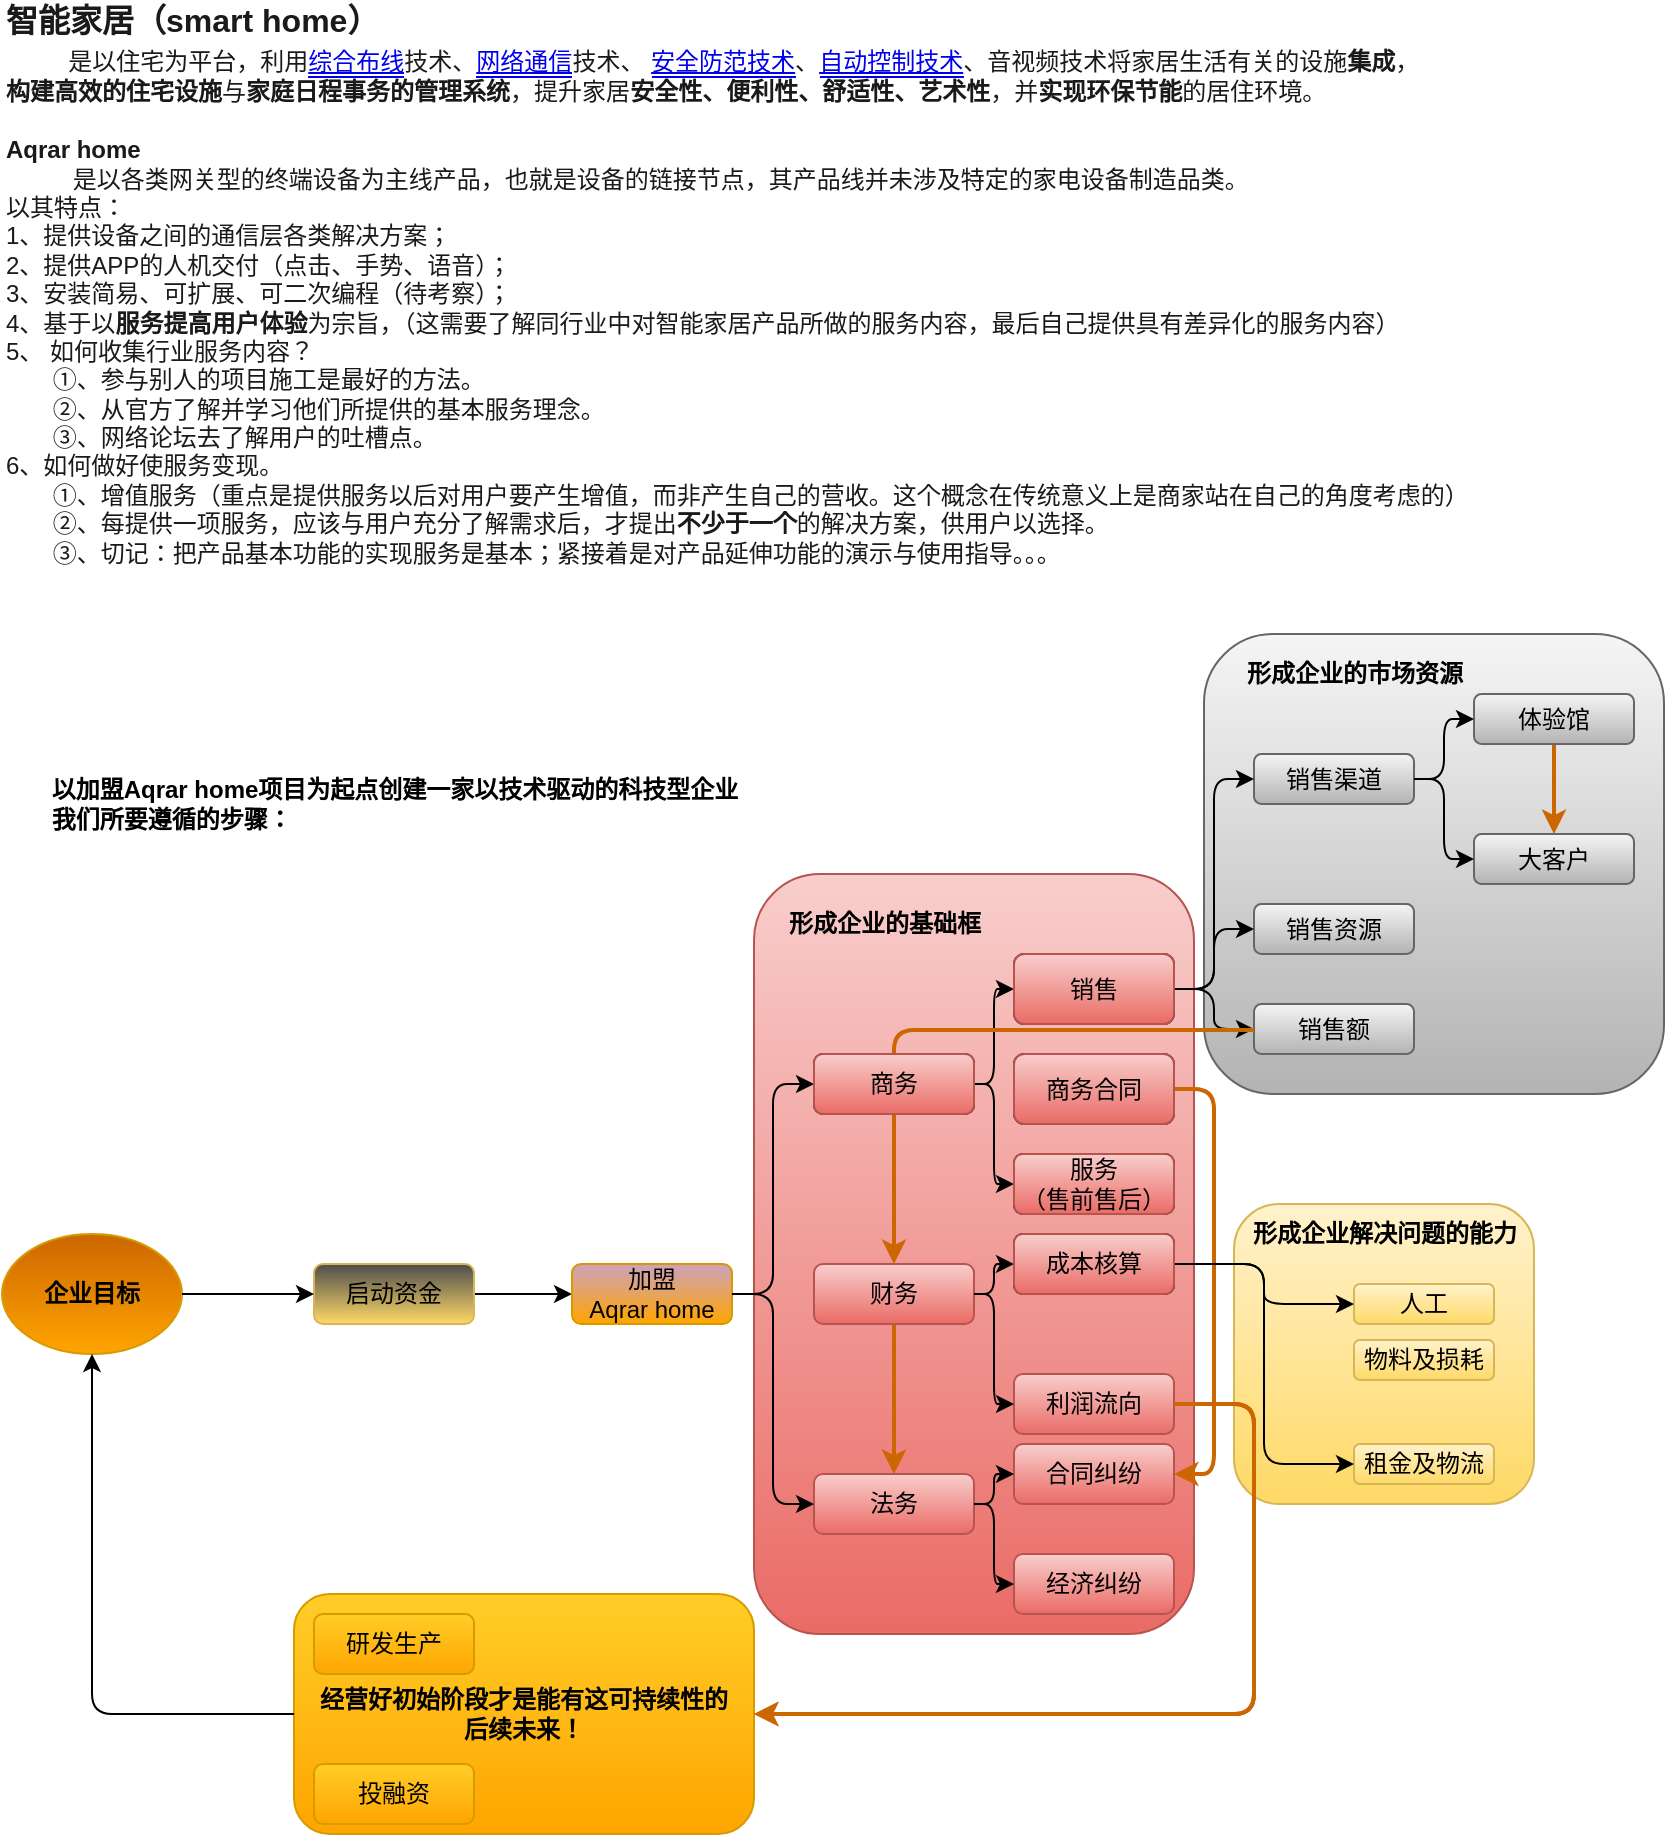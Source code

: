 <mxfile version="13.6.5" type="github">
  <diagram id="rdjZZJb6fHmTa3Si16gc" name="第 1 页">
    <mxGraphModel dx="1422" dy="1941" grid="1" gridSize="10" guides="1" tooltips="1" connect="1" arrows="1" fold="1" page="1" pageScale="1" pageWidth="827" pageHeight="1169" math="0" shadow="0">
      <root>
        <mxCell id="0" />
        <mxCell id="1" parent="0" />
        <mxCell id="ntKcnVGJofI-TD8WBHXp-88" value="" style="rounded=1;whiteSpace=wrap;html=1;fillColor=#fff2cc;gradientColor=#ffd966;strokeColor=#d6b656;" vertex="1" parent="1">
          <mxGeometry x="670" y="535" width="150" height="150" as="geometry" />
        </mxCell>
        <mxCell id="ntKcnVGJofI-TD8WBHXp-78" value="" style="rounded=1;whiteSpace=wrap;html=1;gradientColor=#ea6b66;fillColor=#f8cecc;strokeColor=#b85450;" vertex="1" parent="1">
          <mxGeometry x="430" y="370" width="220" height="380" as="geometry" />
        </mxCell>
        <mxCell id="ntKcnVGJofI-TD8WBHXp-76" value="" style="rounded=1;whiteSpace=wrap;html=1;gradientColor=#b3b3b3;fillColor=#f5f5f5;strokeColor=#666666;" vertex="1" parent="1">
          <mxGeometry x="655" y="250" width="230" height="230" as="geometry" />
        </mxCell>
        <mxCell id="ntKcnVGJofI-TD8WBHXp-68" value="&lt;b&gt;经营好初始阶段才是能有这可持续性的&lt;br&gt;后续未来！&lt;/b&gt;" style="rounded=1;whiteSpace=wrap;html=1;gradientColor=#ffa500;fillColor=#ffcd28;strokeColor=#d79b00;" vertex="1" parent="1">
          <mxGeometry x="200" y="730" width="230" height="120" as="geometry" />
        </mxCell>
        <mxCell id="UjHAD5HHXeY4PYX_dFjO-1" value="&lt;span style=&quot;color: rgb(26 , 26 , 26) ; font-family: , &amp;#34;blinkmacsystemfont&amp;#34; , &amp;#34;helvetica neue&amp;#34; , &amp;#34;pingfang sc&amp;#34; , &amp;#34;microsoft yahei&amp;#34; , &amp;#34;source han sans sc&amp;#34; , &amp;#34;noto sans cjk sc&amp;#34; , &amp;#34;wenquanyi micro hei&amp;#34; , sans-serif ; font-size: medium ; background-color: rgb(255 , 255 , 255)&quot;&gt;&lt;b&gt;智能家居（smart home）&lt;/b&gt;&lt;br&gt;&amp;nbsp; &amp;nbsp; &amp;nbsp; &amp;nbsp;&lt;/span&gt;&lt;font style=&quot;font-size: 12px&quot;&gt;&lt;span style=&quot;color: rgb(26 , 26 , 26) ; background-color: rgb(255 , 255 , 255)&quot;&gt;是以住宅为平台，利用&lt;/span&gt;&lt;a href=&quot;https://link.zhihu.com/?target=https%3A//baike.baidu.com/item/%25E7%25BB%25BC%25E5%2590%2588%25E5%25B8%2583%25E7%25BA%25BF&quot; class=&quot; wrap external&quot; target=&quot;_blank&quot; style=&quot;cursor: pointer ; border-bottom: 1px solid ; background-color: rgb(255 , 255 , 255)&quot;&gt;综合布线&lt;/a&gt;&lt;span style=&quot;color: rgb(26 , 26 , 26) ; background-color: rgb(255 , 255 , 255)&quot;&gt;技术、&lt;/span&gt;&lt;a href=&quot;https://link.zhihu.com/?target=https%3A//baike.baidu.com/item/%25E7%25BD%2591%25E7%25BB%259C%25E9%2580%259A%25E4%25BF%25A1/9636548&quot; class=&quot; wrap external&quot; target=&quot;_blank&quot; style=&quot;cursor: pointer ; border-bottom: 1px solid ; background-color: rgb(255 , 255 , 255)&quot;&gt;网络通信&lt;/a&gt;&lt;span style=&quot;color: rgb(26 , 26 , 26) ; background-color: rgb(255 , 255 , 255)&quot;&gt;技术、&amp;nbsp;&lt;/span&gt;&lt;a href=&quot;https://link.zhihu.com/?target=https%3A//baike.baidu.com/item/%25E5%25AE%2589%25E5%2585%25A8%25E9%2598%25B2%25E8%258C%2583%25E6%258A%2580%25E6%259C%25AF/11054648&quot; class=&quot; wrap external&quot; target=&quot;_blank&quot; style=&quot;cursor: pointer ; border-bottom: 1px solid ; background-color: rgb(255 , 255 , 255)&quot;&gt;安全防范技术&lt;/a&gt;&lt;span style=&quot;color: rgb(26 , 26 , 26) ; background-color: rgb(255 , 255 , 255)&quot;&gt;、&lt;/span&gt;&lt;a href=&quot;https://link.zhihu.com/?target=https%3A//baike.baidu.com/item/%25E8%2587%25AA%25E5%258A%25A8%25E6%258E%25A7%25E5%2588%25B6%25E6%258A%2580%25E6%259C%25AF/3288199&quot; class=&quot; wrap external&quot; target=&quot;_blank&quot; style=&quot;cursor: pointer ; border-bottom: 1px solid ; background-color: rgb(255 , 255 , 255)&quot;&gt;自动控制技术&lt;/a&gt;&lt;span style=&quot;color: rgb(26 , 26 , 26) ; background-color: rgb(255 , 255 , 255)&quot;&gt;、音视频技术将家居生活有关的设施&lt;b&gt;集成&lt;/b&gt;，&lt;br&gt;&lt;b&gt;构建高效的住宅设施&lt;/b&gt;与&lt;b&gt;家庭日程事务的管理系统&lt;/b&gt;，提升家居&lt;b&gt;安全性、便利性、舒适性、艺术性&lt;/b&gt;，并&lt;b&gt;实现环保节能&lt;/b&gt;的居住环境。&lt;br&gt;&lt;br&gt;&lt;b&gt;Aqrar&amp;nbsp;home&lt;/b&gt;&lt;br&gt;&amp;nbsp; &amp;nbsp; &amp;nbsp; &amp;nbsp; &amp;nbsp; 是以各类网关型的终端设备为主线产品，也就是设备的链接节点，其产品线并未涉及特定的家电设备制造品类。&lt;br&gt;以其特点：&lt;br&gt;1、提供设备之间的通信层各类解决方案；&lt;br&gt;2、提供APP的人机交付（点击、手势、语音）；&lt;br&gt;3、安装简易、可扩展、可二次编程（待考察）；&lt;br&gt;4、基于以&lt;b&gt;服务提高用户体验&lt;/b&gt;为宗旨，（&lt;/span&gt;&lt;span style=&quot;color: rgb(26 , 26 , 26) ; background-color: rgb(255 , 255 , 255)&quot;&gt;这需要了解同行业中对智能家居产品所做的服务内容，最后自己提供具有差异化的服务内容&lt;/span&gt;&lt;span style=&quot;color: rgb(26 , 26 , 26) ; background-color: rgb(255 , 255 , 255)&quot;&gt;）&lt;br&gt;5、 如何收集行业服务内容？&lt;br&gt;&amp;nbsp; &amp;nbsp; &amp;nbsp; &amp;nbsp;①、参与别人的项目施工是最好的方法。&lt;br&gt;&amp;nbsp; &amp;nbsp; &amp;nbsp; &amp;nbsp;②、从官方了解并学习他们所提供的基本服务理念。&lt;br&gt;&amp;nbsp; &amp;nbsp; &amp;nbsp; &amp;nbsp;③、网络论坛去了解用户的吐槽点。&lt;br&gt;6、如何做好使服务变现。&lt;br&gt;&amp;nbsp; &amp;nbsp; &amp;nbsp; &amp;nbsp;①、增值服务（重点是提供服务以后对用户要产生增值，而非产生自己的营收。这个概念在传统意义上是商家站在自己的角度考虑的）&lt;br&gt;&amp;nbsp; &amp;nbsp; &amp;nbsp; &amp;nbsp;②、每提供一项服务，应该与用户充分了解需求后，才提出&lt;b&gt;不少于一个&lt;/b&gt;的解决方案，供用户以选择。&lt;br&gt;&amp;nbsp; &amp;nbsp; &amp;nbsp; &amp;nbsp;③、切记：把产品基本功能的实现服务是基本；紧接着是对产品延伸功能的演示与使用指导。。。&lt;br&gt;&lt;/span&gt;&lt;/font&gt;" style="text;html=1;align=left;verticalAlign=middle;resizable=0;points=[];autosize=1;" parent="1" vertex="1">
          <mxGeometry x="54" y="-60" width="750" height="270" as="geometry" />
        </mxCell>
        <mxCell id="ntKcnVGJofI-TD8WBHXp-1" value="&lt;b&gt;以加盟Aqrar&amp;nbsp;home项目为起点创建一家以技术驱动的科技型企业&lt;br&gt;&lt;div style=&quot;text-align: left&quot;&gt;&lt;b&gt;我们所要遵循的步骤：&lt;/b&gt;&lt;/div&gt;&lt;/b&gt;" style="text;html=1;align=center;verticalAlign=middle;resizable=0;points=[];autosize=1;" vertex="1" parent="1">
          <mxGeometry x="70" y="320" width="360" height="30" as="geometry" />
        </mxCell>
        <mxCell id="ntKcnVGJofI-TD8WBHXp-4" value="&lt;b&gt;企业目标&lt;/b&gt;" style="ellipse;whiteSpace=wrap;html=1;gradientColor=#ffa500;strokeColor=#d79b00;fillColor=#CC6600;" vertex="1" parent="1">
          <mxGeometry x="54" y="550" width="90" height="60" as="geometry" />
        </mxCell>
        <mxCell id="ntKcnVGJofI-TD8WBHXp-7" value="" style="edgeStyle=orthogonalEdgeStyle;rounded=0;orthogonalLoop=1;jettySize=auto;html=1;" edge="1" parent="1" source="ntKcnVGJofI-TD8WBHXp-5" target="ntKcnVGJofI-TD8WBHXp-6">
          <mxGeometry relative="1" as="geometry" />
        </mxCell>
        <mxCell id="ntKcnVGJofI-TD8WBHXp-5" value="启动资金" style="rounded=1;whiteSpace=wrap;html=1;gradientColor=#ffd966;strokeColor=#d6b656;fillColor=#4D4D4D;" vertex="1" parent="1">
          <mxGeometry x="210" y="565" width="80" height="30" as="geometry" />
        </mxCell>
        <mxCell id="ntKcnVGJofI-TD8WBHXp-6" value="加盟Aqrar&amp;nbsp;home" style="rounded=1;whiteSpace=wrap;html=1;gradientColor=#ffa500;strokeColor=#d79b00;fillColor=#CDA2BE;" vertex="1" parent="1">
          <mxGeometry x="339" y="565" width="80" height="30" as="geometry" />
        </mxCell>
        <mxCell id="ntKcnVGJofI-TD8WBHXp-8" value="商务" style="rounded=1;whiteSpace=wrap;html=1;" vertex="1" parent="1">
          <mxGeometry x="460" y="460" width="80" height="30" as="geometry" />
        </mxCell>
        <mxCell id="ntKcnVGJofI-TD8WBHXp-48" value="" style="edgeStyle=orthogonalEdgeStyle;rounded=0;orthogonalLoop=1;jettySize=auto;html=1;strokeWidth=2;strokeColor=#CC6600;" edge="1" parent="1" source="ntKcnVGJofI-TD8WBHXp-9" target="ntKcnVGJofI-TD8WBHXp-10">
          <mxGeometry relative="1" as="geometry" />
        </mxCell>
        <mxCell id="ntKcnVGJofI-TD8WBHXp-9" value="财务" style="rounded=1;whiteSpace=wrap;html=1;gradientColor=#ea6b66;fillColor=#f8cecc;strokeColor=#b85450;" vertex="1" parent="1">
          <mxGeometry x="460" y="565" width="80" height="30" as="geometry" />
        </mxCell>
        <mxCell id="ntKcnVGJofI-TD8WBHXp-10" value="法务" style="rounded=1;whiteSpace=wrap;html=1;gradientColor=#ea6b66;fillColor=#f8cecc;strokeColor=#b85450;" vertex="1" parent="1">
          <mxGeometry x="460" y="670" width="80" height="30" as="geometry" />
        </mxCell>
        <mxCell id="ntKcnVGJofI-TD8WBHXp-22" value="" style="edgeStyle=orthogonalEdgeStyle;rounded=0;orthogonalLoop=1;jettySize=auto;html=1;strokeWidth=2;strokeColor=#CC6600;" edge="1" parent="1" source="ntKcnVGJofI-TD8WBHXp-11" target="ntKcnVGJofI-TD8WBHXp-21">
          <mxGeometry relative="1" as="geometry" />
        </mxCell>
        <mxCell id="ntKcnVGJofI-TD8WBHXp-11" value="体验馆" style="rounded=1;whiteSpace=wrap;html=1;gradientColor=#b3b3b3;fillColor=#f5f5f5;strokeColor=#666666;" vertex="1" parent="1">
          <mxGeometry x="790" y="280" width="80" height="25" as="geometry" />
        </mxCell>
        <mxCell id="ntKcnVGJofI-TD8WBHXp-13" value="销售" style="rounded=1;whiteSpace=wrap;html=1;" vertex="1" parent="1">
          <mxGeometry x="560" y="410" width="80" height="35" as="geometry" />
        </mxCell>
        <mxCell id="ntKcnVGJofI-TD8WBHXp-14" value="销售渠道" style="rounded=1;whiteSpace=wrap;html=1;gradientColor=#b3b3b3;fillColor=#f5f5f5;strokeColor=#666666;" vertex="1" parent="1">
          <mxGeometry x="680" y="310" width="80" height="25" as="geometry" />
        </mxCell>
        <mxCell id="ntKcnVGJofI-TD8WBHXp-15" value="商务合同" style="rounded=1;whiteSpace=wrap;html=1;" vertex="1" parent="1">
          <mxGeometry x="560" y="460" width="80" height="35" as="geometry" />
        </mxCell>
        <mxCell id="ntKcnVGJofI-TD8WBHXp-16" value="" style="edgeStyle=elbowEdgeStyle;elbow=horizontal;endArrow=classic;html=1;exitX=1;exitY=0.5;exitDx=0;exitDy=0;entryX=1;entryY=0.5;entryDx=0;entryDy=0;strokeWidth=2;strokeColor=#CC6600;" edge="1" parent="1" source="ntKcnVGJofI-TD8WBHXp-15" target="ntKcnVGJofI-TD8WBHXp-49">
          <mxGeometry width="50" height="50" relative="1" as="geometry">
            <mxPoint x="490" y="710" as="sourcePoint" />
            <mxPoint x="460" y="630" as="targetPoint" />
            <Array as="points">
              <mxPoint x="660" y="590" />
              <mxPoint x="450" y="560" />
              <mxPoint x="500" y="530" />
              <mxPoint x="580" y="550" />
              <mxPoint x="520" y="510" />
              <mxPoint x="450" y="500" />
              <mxPoint x="450" y="580" />
              <mxPoint x="450" y="590" />
              <mxPoint x="480" y="600" />
              <mxPoint x="620" y="620" />
            </Array>
          </mxGeometry>
        </mxCell>
        <mxCell id="ntKcnVGJofI-TD8WBHXp-17" value="" style="edgeStyle=elbowEdgeStyle;elbow=horizontal;endArrow=classic;html=1;entryX=0;entryY=0.5;entryDx=0;entryDy=0;exitX=1;exitY=0.5;exitDx=0;exitDy=0;" edge="1" parent="1" source="ntKcnVGJofI-TD8WBHXp-6" target="ntKcnVGJofI-TD8WBHXp-8">
          <mxGeometry width="50" height="50" relative="1" as="geometry">
            <mxPoint x="210" y="690" as="sourcePoint" />
            <mxPoint x="260" y="640" as="targetPoint" />
          </mxGeometry>
        </mxCell>
        <mxCell id="ntKcnVGJofI-TD8WBHXp-18" value="" style="edgeStyle=elbowEdgeStyle;elbow=horizontal;endArrow=classic;html=1;entryX=0;entryY=0.5;entryDx=0;entryDy=0;exitX=1;exitY=0.5;exitDx=0;exitDy=0;" edge="1" parent="1" source="ntKcnVGJofI-TD8WBHXp-6" target="ntKcnVGJofI-TD8WBHXp-10">
          <mxGeometry width="50" height="50" relative="1" as="geometry">
            <mxPoint x="429" y="590" as="sourcePoint" />
            <mxPoint x="470" y="510" as="targetPoint" />
          </mxGeometry>
        </mxCell>
        <mxCell id="ntKcnVGJofI-TD8WBHXp-19" value="销售资源" style="rounded=1;whiteSpace=wrap;html=1;gradientColor=#b3b3b3;fillColor=#f5f5f5;strokeColor=#666666;" vertex="1" parent="1">
          <mxGeometry x="680" y="385" width="80" height="25" as="geometry" />
        </mxCell>
        <mxCell id="ntKcnVGJofI-TD8WBHXp-20" value="服务&lt;br&gt;（售前售后）" style="rounded=1;whiteSpace=wrap;html=1;" vertex="1" parent="1">
          <mxGeometry x="560" y="510" width="80" height="30" as="geometry" />
        </mxCell>
        <mxCell id="ntKcnVGJofI-TD8WBHXp-21" value="大客户" style="rounded=1;whiteSpace=wrap;html=1;gradientColor=#b3b3b3;fillColor=#f5f5f5;strokeColor=#666666;" vertex="1" parent="1">
          <mxGeometry x="790" y="350" width="80" height="25" as="geometry" />
        </mxCell>
        <mxCell id="ntKcnVGJofI-TD8WBHXp-23" value="" style="edgeStyle=elbowEdgeStyle;elbow=horizontal;endArrow=classic;html=1;entryX=0;entryY=0.5;entryDx=0;entryDy=0;exitX=1;exitY=0.5;exitDx=0;exitDy=0;" edge="1" parent="1" source="ntKcnVGJofI-TD8WBHXp-14" target="ntKcnVGJofI-TD8WBHXp-11">
          <mxGeometry width="50" height="50" relative="1" as="geometry">
            <mxPoint x="680" y="600" as="sourcePoint" />
            <mxPoint x="721" y="495" as="targetPoint" />
          </mxGeometry>
        </mxCell>
        <mxCell id="ntKcnVGJofI-TD8WBHXp-27" value="" style="edgeStyle=elbowEdgeStyle;elbow=horizontal;endArrow=classic;html=1;entryX=0;entryY=0.5;entryDx=0;entryDy=0;exitX=1;exitY=0.5;exitDx=0;exitDy=0;" edge="1" parent="1" source="ntKcnVGJofI-TD8WBHXp-14" target="ntKcnVGJofI-TD8WBHXp-21">
          <mxGeometry width="50" height="50" relative="1" as="geometry">
            <mxPoint x="469" y="570" as="sourcePoint" />
            <mxPoint x="510" y="465" as="targetPoint" />
          </mxGeometry>
        </mxCell>
        <mxCell id="ntKcnVGJofI-TD8WBHXp-28" value="" style="edgeStyle=elbowEdgeStyle;elbow=horizontal;endArrow=classic;html=1;entryX=0;entryY=0.5;entryDx=0;entryDy=0;exitX=1;exitY=0.5;exitDx=0;exitDy=0;" edge="1" parent="1" source="ntKcnVGJofI-TD8WBHXp-13" target="ntKcnVGJofI-TD8WBHXp-14">
          <mxGeometry width="50" height="50" relative="1" as="geometry">
            <mxPoint x="479" y="640" as="sourcePoint" />
            <mxPoint x="520" y="535" as="targetPoint" />
          </mxGeometry>
        </mxCell>
        <mxCell id="ntKcnVGJofI-TD8WBHXp-29" value="" style="edgeStyle=elbowEdgeStyle;elbow=horizontal;endArrow=classic;html=1;entryX=0;entryY=0.5;entryDx=0;entryDy=0;exitX=1;exitY=0.5;exitDx=0;exitDy=0;" edge="1" parent="1" source="ntKcnVGJofI-TD8WBHXp-13" target="ntKcnVGJofI-TD8WBHXp-19">
          <mxGeometry width="50" height="50" relative="1" as="geometry">
            <mxPoint x="650" y="430" as="sourcePoint" />
            <mxPoint x="690" y="392.5" as="targetPoint" />
          </mxGeometry>
        </mxCell>
        <mxCell id="ntKcnVGJofI-TD8WBHXp-30" value="成本核算" style="rounded=1;whiteSpace=wrap;html=1;" vertex="1" parent="1">
          <mxGeometry x="560" y="550" width="80" height="30" as="geometry" />
        </mxCell>
        <mxCell id="ntKcnVGJofI-TD8WBHXp-31" value="利润流向" style="rounded=1;whiteSpace=wrap;html=1;gradientColor=#ea6b66;fillColor=#f8cecc;strokeColor=#b85450;" vertex="1" parent="1">
          <mxGeometry x="560" y="620" width="80" height="30" as="geometry" />
        </mxCell>
        <mxCell id="ntKcnVGJofI-TD8WBHXp-32" value="" style="edgeStyle=elbowEdgeStyle;elbow=horizontal;endArrow=classic;html=1;entryX=0;entryY=0.5;entryDx=0;entryDy=0;exitX=1;exitY=0.5;exitDx=0;exitDy=0;" edge="1" parent="1" source="ntKcnVGJofI-TD8WBHXp-8" target="ntKcnVGJofI-TD8WBHXp-13">
          <mxGeometry width="50" height="50" relative="1" as="geometry">
            <mxPoint x="429" y="590" as="sourcePoint" />
            <mxPoint x="470" y="485" as="targetPoint" />
          </mxGeometry>
        </mxCell>
        <mxCell id="ntKcnVGJofI-TD8WBHXp-33" value="" style="edgeStyle=elbowEdgeStyle;elbow=horizontal;endArrow=classic;html=1;entryX=0;entryY=0.5;entryDx=0;entryDy=0;exitX=1;exitY=0.5;exitDx=0;exitDy=0;" edge="1" parent="1" source="ntKcnVGJofI-TD8WBHXp-8" target="ntKcnVGJofI-TD8WBHXp-20">
          <mxGeometry width="50" height="50" relative="1" as="geometry">
            <mxPoint x="439" y="600" as="sourcePoint" />
            <mxPoint x="480" y="495" as="targetPoint" />
          </mxGeometry>
        </mxCell>
        <mxCell id="ntKcnVGJofI-TD8WBHXp-34" value="投融资" style="rounded=1;whiteSpace=wrap;html=1;gradientColor=#ffa500;fillColor=#ffcd28;strokeColor=#d79b00;" vertex="1" parent="1">
          <mxGeometry x="210" y="815" width="80" height="30" as="geometry" />
        </mxCell>
        <mxCell id="ntKcnVGJofI-TD8WBHXp-36" value="" style="edgeStyle=elbowEdgeStyle;elbow=horizontal;endArrow=classic;html=1;entryX=0;entryY=0.5;entryDx=0;entryDy=0;exitX=1;exitY=0.5;exitDx=0;exitDy=0;" edge="1" parent="1" source="ntKcnVGJofI-TD8WBHXp-9" target="ntKcnVGJofI-TD8WBHXp-30">
          <mxGeometry width="50" height="50" relative="1" as="geometry">
            <mxPoint x="429" y="590" as="sourcePoint" />
            <mxPoint x="470" y="485" as="targetPoint" />
          </mxGeometry>
        </mxCell>
        <mxCell id="ntKcnVGJofI-TD8WBHXp-37" value="" style="edgeStyle=elbowEdgeStyle;elbow=horizontal;endArrow=classic;html=1;entryX=0;entryY=0.5;entryDx=0;entryDy=0;exitX=1;exitY=0.5;exitDx=0;exitDy=0;" edge="1" parent="1" source="ntKcnVGJofI-TD8WBHXp-9" target="ntKcnVGJofI-TD8WBHXp-31">
          <mxGeometry width="50" height="50" relative="1" as="geometry">
            <mxPoint x="550" y="590" as="sourcePoint" />
            <mxPoint x="570" y="575" as="targetPoint" />
          </mxGeometry>
        </mxCell>
        <mxCell id="ntKcnVGJofI-TD8WBHXp-39" value="人工" style="rounded=1;whiteSpace=wrap;html=1;gradientColor=#ffd966;fillColor=#fff2cc;strokeColor=#d6b656;" vertex="1" parent="1">
          <mxGeometry x="730" y="575" width="70" height="20" as="geometry" />
        </mxCell>
        <mxCell id="ntKcnVGJofI-TD8WBHXp-40" value="物料及损耗" style="rounded=1;whiteSpace=wrap;html=1;gradientColor=#ffd966;fillColor=#fff2cc;strokeColor=#d6b656;" vertex="1" parent="1">
          <mxGeometry x="730" y="603" width="70" height="20" as="geometry" />
        </mxCell>
        <mxCell id="ntKcnVGJofI-TD8WBHXp-41" value="租金及物流" style="rounded=1;whiteSpace=wrap;html=1;gradientColor=#ffd966;fillColor=#fff2cc;strokeColor=#d6b656;" vertex="1" parent="1">
          <mxGeometry x="730" y="655" width="70" height="20" as="geometry" />
        </mxCell>
        <mxCell id="ntKcnVGJofI-TD8WBHXp-42" value="" style="edgeStyle=elbowEdgeStyle;elbow=horizontal;endArrow=classic;html=1;entryX=0;entryY=0.5;entryDx=0;entryDy=0;exitX=1;exitY=0.5;exitDx=0;exitDy=0;" edge="1" parent="1" source="ntKcnVGJofI-TD8WBHXp-30" target="ntKcnVGJofI-TD8WBHXp-39">
          <mxGeometry width="50" height="50" relative="1" as="geometry">
            <mxPoint x="429" y="590" as="sourcePoint" />
            <mxPoint x="470" y="485" as="targetPoint" />
          </mxGeometry>
        </mxCell>
        <mxCell id="ntKcnVGJofI-TD8WBHXp-43" value="" style="edgeStyle=elbowEdgeStyle;elbow=horizontal;endArrow=classic;html=1;entryX=0;entryY=0.5;entryDx=0;entryDy=0;exitX=1;exitY=0.5;exitDx=0;exitDy=0;" edge="1" parent="1" source="ntKcnVGJofI-TD8WBHXp-30" target="ntKcnVGJofI-TD8WBHXp-41">
          <mxGeometry width="50" height="50" relative="1" as="geometry">
            <mxPoint x="650" y="575" as="sourcePoint" />
            <mxPoint x="690" y="540" as="targetPoint" />
          </mxGeometry>
        </mxCell>
        <mxCell id="ntKcnVGJofI-TD8WBHXp-45" value="研发生产" style="rounded=1;whiteSpace=wrap;html=1;gradientColor=#ffa500;fillColor=#ffcd28;strokeColor=#d79b00;" vertex="1" parent="1">
          <mxGeometry x="210" y="740" width="80" height="30" as="geometry" />
        </mxCell>
        <mxCell id="ntKcnVGJofI-TD8WBHXp-49" value="合同纠纷" style="rounded=1;whiteSpace=wrap;html=1;gradientColor=#ea6b66;fillColor=#f8cecc;strokeColor=#b85450;" vertex="1" parent="1">
          <mxGeometry x="560" y="655" width="80" height="30" as="geometry" />
        </mxCell>
        <mxCell id="ntKcnVGJofI-TD8WBHXp-50" value="经济纠纷" style="rounded=1;whiteSpace=wrap;html=1;gradientColor=#ea6b66;fillColor=#f8cecc;strokeColor=#b85450;" vertex="1" parent="1">
          <mxGeometry x="560" y="710" width="80" height="30" as="geometry" />
        </mxCell>
        <mxCell id="ntKcnVGJofI-TD8WBHXp-51" value="" style="edgeStyle=elbowEdgeStyle;elbow=horizontal;endArrow=classic;html=1;entryX=0;entryY=0.5;entryDx=0;entryDy=0;exitX=1;exitY=0.5;exitDx=0;exitDy=0;" edge="1" parent="1" source="ntKcnVGJofI-TD8WBHXp-10" target="ntKcnVGJofI-TD8WBHXp-49">
          <mxGeometry width="50" height="50" relative="1" as="geometry">
            <mxPoint x="550" y="590" as="sourcePoint" />
            <mxPoint x="570" y="635" as="targetPoint" />
          </mxGeometry>
        </mxCell>
        <mxCell id="ntKcnVGJofI-TD8WBHXp-52" value="" style="edgeStyle=elbowEdgeStyle;elbow=horizontal;endArrow=classic;html=1;entryX=0;entryY=0.5;entryDx=0;entryDy=0;exitX=1;exitY=0.5;exitDx=0;exitDy=0;" edge="1" parent="1" source="ntKcnVGJofI-TD8WBHXp-10" target="ntKcnVGJofI-TD8WBHXp-50">
          <mxGeometry width="50" height="50" relative="1" as="geometry">
            <mxPoint x="560" y="600" as="sourcePoint" />
            <mxPoint x="580" y="645" as="targetPoint" />
          </mxGeometry>
        </mxCell>
        <mxCell id="ntKcnVGJofI-TD8WBHXp-57" value="" style="edgeStyle=elbowEdgeStyle;elbow=horizontal;endArrow=classic;html=1;exitX=1;exitY=0.5;exitDx=0;exitDy=0;strokeWidth=2;strokeColor=#CC6600;entryX=1;entryY=0.5;entryDx=0;entryDy=0;" edge="1" parent="1" source="ntKcnVGJofI-TD8WBHXp-31" target="ntKcnVGJofI-TD8WBHXp-68">
          <mxGeometry width="50" height="50" relative="1" as="geometry">
            <mxPoint x="440" y="590" as="sourcePoint" />
            <mxPoint x="290" y="755" as="targetPoint" />
            <Array as="points">
              <mxPoint x="680" y="710" />
              <mxPoint x="660" y="770" />
            </Array>
          </mxGeometry>
        </mxCell>
        <mxCell id="ntKcnVGJofI-TD8WBHXp-59" value="" style="edgeStyle=elbowEdgeStyle;elbow=horizontal;endArrow=classic;html=1;exitX=1;exitY=0.5;exitDx=0;exitDy=0;strokeWidth=2;strokeColor=#CC6600;entryX=1;entryY=0.5;entryDx=0;entryDy=0;" edge="1" parent="1" source="ntKcnVGJofI-TD8WBHXp-31" target="ntKcnVGJofI-TD8WBHXp-68">
          <mxGeometry width="50" height="50" relative="1" as="geometry">
            <mxPoint x="650" y="635" as="sourcePoint" />
            <mxPoint x="290" y="830" as="targetPoint" />
            <Array as="points">
              <mxPoint x="680" y="700" />
              <mxPoint x="660" y="660" />
              <mxPoint x="200" y="770" />
            </Array>
          </mxGeometry>
        </mxCell>
        <mxCell id="ntKcnVGJofI-TD8WBHXp-60" value="" style="edgeStyle=elbowEdgeStyle;elbow=horizontal;endArrow=classic;html=1;entryX=0;entryY=0.5;entryDx=0;entryDy=0;exitX=1;exitY=0.5;exitDx=0;exitDy=0;" edge="1" parent="1" source="ntKcnVGJofI-TD8WBHXp-4" target="ntKcnVGJofI-TD8WBHXp-5">
          <mxGeometry width="50" height="50" relative="1" as="geometry">
            <mxPoint x="429" y="590" as="sourcePoint" />
            <mxPoint x="470" y="485" as="targetPoint" />
          </mxGeometry>
        </mxCell>
        <mxCell id="ntKcnVGJofI-TD8WBHXp-70" value="销售额" style="rounded=1;whiteSpace=wrap;html=1;gradientColor=#b3b3b3;fillColor=#f5f5f5;strokeColor=#666666;" vertex="1" parent="1">
          <mxGeometry x="680" y="435" width="80" height="25" as="geometry" />
        </mxCell>
        <mxCell id="ntKcnVGJofI-TD8WBHXp-71" value="" style="edgeStyle=elbowEdgeStyle;elbow=horizontal;endArrow=classic;html=1;entryX=0;entryY=0.5;entryDx=0;entryDy=0;exitX=1;exitY=0.5;exitDx=0;exitDy=0;" edge="1" parent="1" source="ntKcnVGJofI-TD8WBHXp-13" target="ntKcnVGJofI-TD8WBHXp-70">
          <mxGeometry width="50" height="50" relative="1" as="geometry">
            <mxPoint x="640" y="430" as="sourcePoint" />
            <mxPoint x="690" y="407.5" as="targetPoint" />
          </mxGeometry>
        </mxCell>
        <mxCell id="ntKcnVGJofI-TD8WBHXp-75" value="" style="edgeStyle=elbowEdgeStyle;elbow=horizontal;endArrow=classic;html=1;entryX=0.5;entryY=0;entryDx=0;entryDy=0;strokeWidth=2;strokeColor=#CC6600;" edge="1" parent="1" target="ntKcnVGJofI-TD8WBHXp-9">
          <mxGeometry width="50" height="50" relative="1" as="geometry">
            <mxPoint x="680" y="448" as="sourcePoint" />
            <mxPoint x="650" y="680" as="targetPoint" />
            <Array as="points">
              <mxPoint x="500" y="500" />
              <mxPoint x="670" y="600" />
              <mxPoint x="460" y="570" />
              <mxPoint x="510" y="540" />
              <mxPoint x="590" y="560" />
              <mxPoint x="530" y="520" />
              <mxPoint x="460" y="510" />
              <mxPoint x="460" y="590" />
              <mxPoint x="460" y="600" />
              <mxPoint x="490" y="610" />
              <mxPoint x="630" y="630" />
            </Array>
          </mxGeometry>
        </mxCell>
        <mxCell id="ntKcnVGJofI-TD8WBHXp-77" value="&lt;b&gt;形成企业的市场资源&lt;/b&gt;" style="text;html=1;align=center;verticalAlign=middle;resizable=0;points=[];autosize=1;" vertex="1" parent="1">
          <mxGeometry x="670" y="260" width="120" height="20" as="geometry" />
        </mxCell>
        <mxCell id="ntKcnVGJofI-TD8WBHXp-81" value="销售" style="rounded=1;whiteSpace=wrap;html=1;gradientColor=#ea6b66;fillColor=#f8cecc;strokeColor=#b85450;" vertex="1" parent="1">
          <mxGeometry x="560" y="410" width="80" height="35" as="geometry" />
        </mxCell>
        <mxCell id="ntKcnVGJofI-TD8WBHXp-82" value="商务" style="rounded=1;whiteSpace=wrap;html=1;gradientColor=#ea6b66;fillColor=#f8cecc;strokeColor=#b85450;" vertex="1" parent="1">
          <mxGeometry x="460" y="460" width="80" height="30" as="geometry" />
        </mxCell>
        <mxCell id="ntKcnVGJofI-TD8WBHXp-83" value="商务合同" style="rounded=1;whiteSpace=wrap;html=1;gradientColor=#ea6b66;fillColor=#f8cecc;strokeColor=#b85450;" vertex="1" parent="1">
          <mxGeometry x="560" y="460" width="80" height="35" as="geometry" />
        </mxCell>
        <mxCell id="ntKcnVGJofI-TD8WBHXp-84" value="服务&lt;br&gt;（售前售后）" style="rounded=1;whiteSpace=wrap;html=1;gradientColor=#ea6b66;fillColor=#f8cecc;strokeColor=#b85450;" vertex="1" parent="1">
          <mxGeometry x="560" y="510" width="80" height="30" as="geometry" />
        </mxCell>
        <mxCell id="ntKcnVGJofI-TD8WBHXp-85" value="成本核算" style="rounded=1;whiteSpace=wrap;html=1;gradientColor=#ea6b66;fillColor=#f8cecc;strokeColor=#b85450;" vertex="1" parent="1">
          <mxGeometry x="560" y="550" width="80" height="30" as="geometry" />
        </mxCell>
        <mxCell id="ntKcnVGJofI-TD8WBHXp-86" value="&lt;b&gt;形成企业的基础框&lt;/b&gt;" style="text;html=1;align=center;verticalAlign=middle;resizable=0;points=[];autosize=1;" vertex="1" parent="1">
          <mxGeometry x="440" y="385" width="110" height="20" as="geometry" />
        </mxCell>
        <mxCell id="ntKcnVGJofI-TD8WBHXp-87" value="" style="edgeStyle=elbowEdgeStyle;elbow=horizontal;endArrow=classic;html=1;entryX=0.5;entryY=1;entryDx=0;entryDy=0;exitX=0;exitY=0.5;exitDx=0;exitDy=0;" edge="1" parent="1" source="ntKcnVGJofI-TD8WBHXp-68" target="ntKcnVGJofI-TD8WBHXp-4">
          <mxGeometry width="50" height="50" relative="1" as="geometry">
            <mxPoint x="429" y="590" as="sourcePoint" />
            <mxPoint x="470" y="695" as="targetPoint" />
            <Array as="points">
              <mxPoint x="99" y="720" />
            </Array>
          </mxGeometry>
        </mxCell>
        <mxCell id="ntKcnVGJofI-TD8WBHXp-90" value="&lt;b&gt;形成企业解决问题的能力&lt;/b&gt;" style="text;html=1;align=center;verticalAlign=middle;resizable=0;points=[];autosize=1;" vertex="1" parent="1">
          <mxGeometry x="670" y="540" width="150" height="20" as="geometry" />
        </mxCell>
      </root>
    </mxGraphModel>
  </diagram>
</mxfile>
